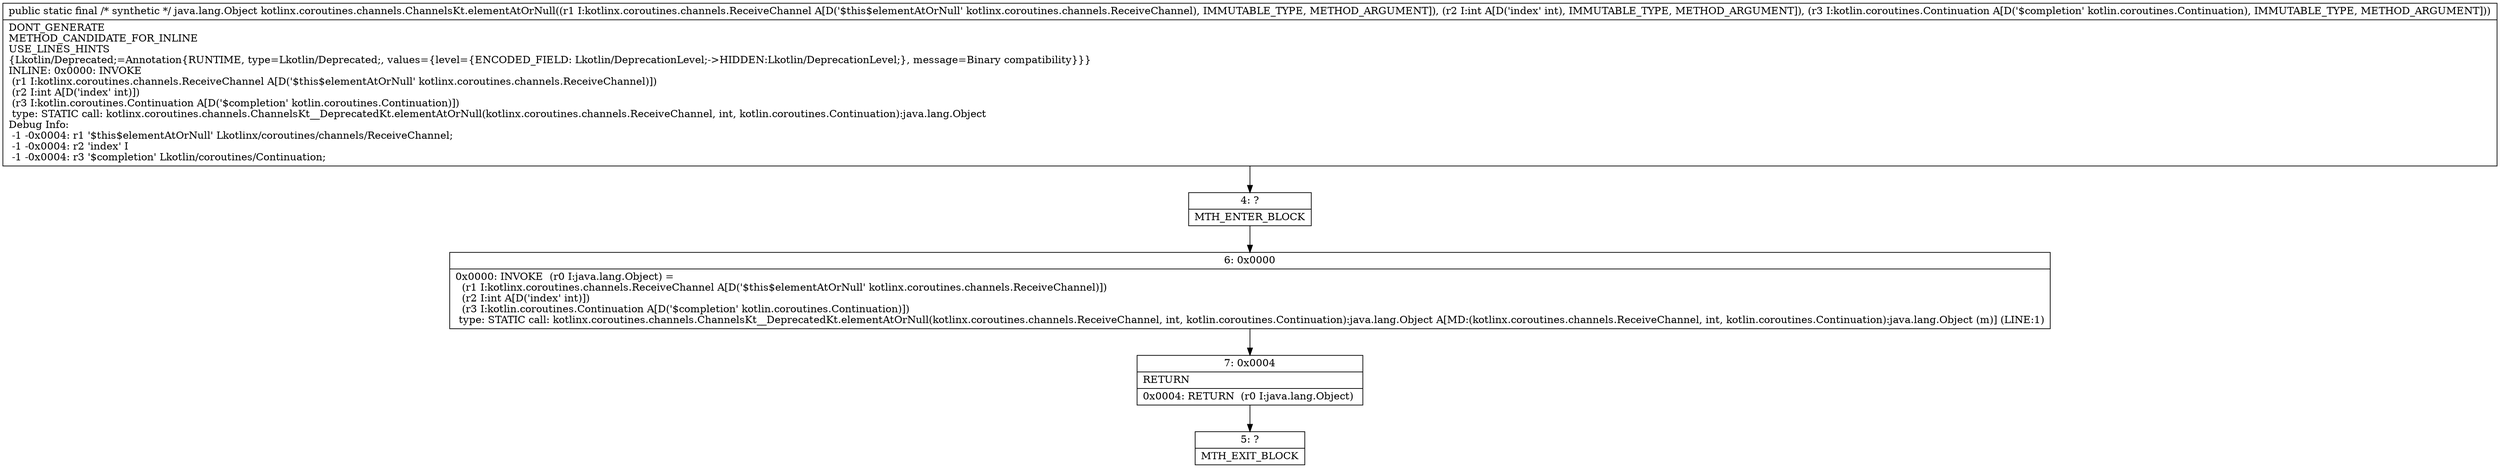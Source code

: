 digraph "CFG forkotlinx.coroutines.channels.ChannelsKt.elementAtOrNull(Lkotlinx\/coroutines\/channels\/ReceiveChannel;ILkotlin\/coroutines\/Continuation;)Ljava\/lang\/Object;" {
Node_4 [shape=record,label="{4\:\ ?|MTH_ENTER_BLOCK\l}"];
Node_6 [shape=record,label="{6\:\ 0x0000|0x0000: INVOKE  (r0 I:java.lang.Object) = \l  (r1 I:kotlinx.coroutines.channels.ReceiveChannel A[D('$this$elementAtOrNull' kotlinx.coroutines.channels.ReceiveChannel)])\l  (r2 I:int A[D('index' int)])\l  (r3 I:kotlin.coroutines.Continuation A[D('$completion' kotlin.coroutines.Continuation)])\l type: STATIC call: kotlinx.coroutines.channels.ChannelsKt__DeprecatedKt.elementAtOrNull(kotlinx.coroutines.channels.ReceiveChannel, int, kotlin.coroutines.Continuation):java.lang.Object A[MD:(kotlinx.coroutines.channels.ReceiveChannel, int, kotlin.coroutines.Continuation):java.lang.Object (m)] (LINE:1)\l}"];
Node_7 [shape=record,label="{7\:\ 0x0004|RETURN\l|0x0004: RETURN  (r0 I:java.lang.Object) \l}"];
Node_5 [shape=record,label="{5\:\ ?|MTH_EXIT_BLOCK\l}"];
MethodNode[shape=record,label="{public static final \/* synthetic *\/ java.lang.Object kotlinx.coroutines.channels.ChannelsKt.elementAtOrNull((r1 I:kotlinx.coroutines.channels.ReceiveChannel A[D('$this$elementAtOrNull' kotlinx.coroutines.channels.ReceiveChannel), IMMUTABLE_TYPE, METHOD_ARGUMENT]), (r2 I:int A[D('index' int), IMMUTABLE_TYPE, METHOD_ARGUMENT]), (r3 I:kotlin.coroutines.Continuation A[D('$completion' kotlin.coroutines.Continuation), IMMUTABLE_TYPE, METHOD_ARGUMENT]))  | DONT_GENERATE\lMETHOD_CANDIDATE_FOR_INLINE\lUSE_LINES_HINTS\l\{Lkotlin\/Deprecated;=Annotation\{RUNTIME, type=Lkotlin\/Deprecated;, values=\{level=\{ENCODED_FIELD: Lkotlin\/DeprecationLevel;\-\>HIDDEN:Lkotlin\/DeprecationLevel;\}, message=Binary compatibility\}\}\}\lINLINE: 0x0000: INVOKE  \l  (r1 I:kotlinx.coroutines.channels.ReceiveChannel A[D('$this$elementAtOrNull' kotlinx.coroutines.channels.ReceiveChannel)])\l  (r2 I:int A[D('index' int)])\l  (r3 I:kotlin.coroutines.Continuation A[D('$completion' kotlin.coroutines.Continuation)])\l type: STATIC call: kotlinx.coroutines.channels.ChannelsKt__DeprecatedKt.elementAtOrNull(kotlinx.coroutines.channels.ReceiveChannel, int, kotlin.coroutines.Continuation):java.lang.Object\lDebug Info:\l  \-1 \-0x0004: r1 '$this$elementAtOrNull' Lkotlinx\/coroutines\/channels\/ReceiveChannel;\l  \-1 \-0x0004: r2 'index' I\l  \-1 \-0x0004: r3 '$completion' Lkotlin\/coroutines\/Continuation;\l}"];
MethodNode -> Node_4;Node_4 -> Node_6;
Node_6 -> Node_7;
Node_7 -> Node_5;
}

